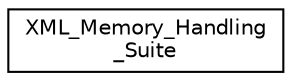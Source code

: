 digraph "Graphical Class Hierarchy"
{
 // LATEX_PDF_SIZE
  edge [fontname="Helvetica",fontsize="10",labelfontname="Helvetica",labelfontsize="10"];
  node [fontname="Helvetica",fontsize="10",shape=record];
  rankdir="LR";
  Node0 [label="XML_Memory_Handling\l_Suite",height=0.2,width=0.4,color="black", fillcolor="white", style="filled",URL="$structXML__Memory__Handling__Suite.html",tooltip=" "];
}
